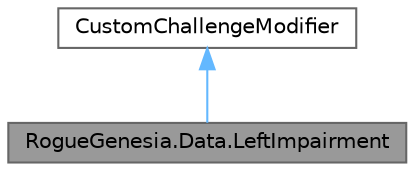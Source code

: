 digraph "RogueGenesia.Data.LeftImpairment"
{
 // LATEX_PDF_SIZE
  bgcolor="transparent";
  edge [fontname=Helvetica,fontsize=10,labelfontname=Helvetica,labelfontsize=10];
  node [fontname=Helvetica,fontsize=10,shape=box,height=0.2,width=0.4];
  Node1 [label="RogueGenesia.Data.LeftImpairment",height=0.2,width=0.4,color="gray40", fillcolor="grey60", style="filled", fontcolor="black",tooltip=" "];
  Node2 -> Node1 [dir="back",color="steelblue1",style="solid"];
  Node2 [label="CustomChallengeModifier",height=0.2,width=0.4,color="gray40", fillcolor="white", style="filled",URL="$class_rogue_genesia_1_1_data_1_1_custom_challenge_modifier.html",tooltip=" "];
}
